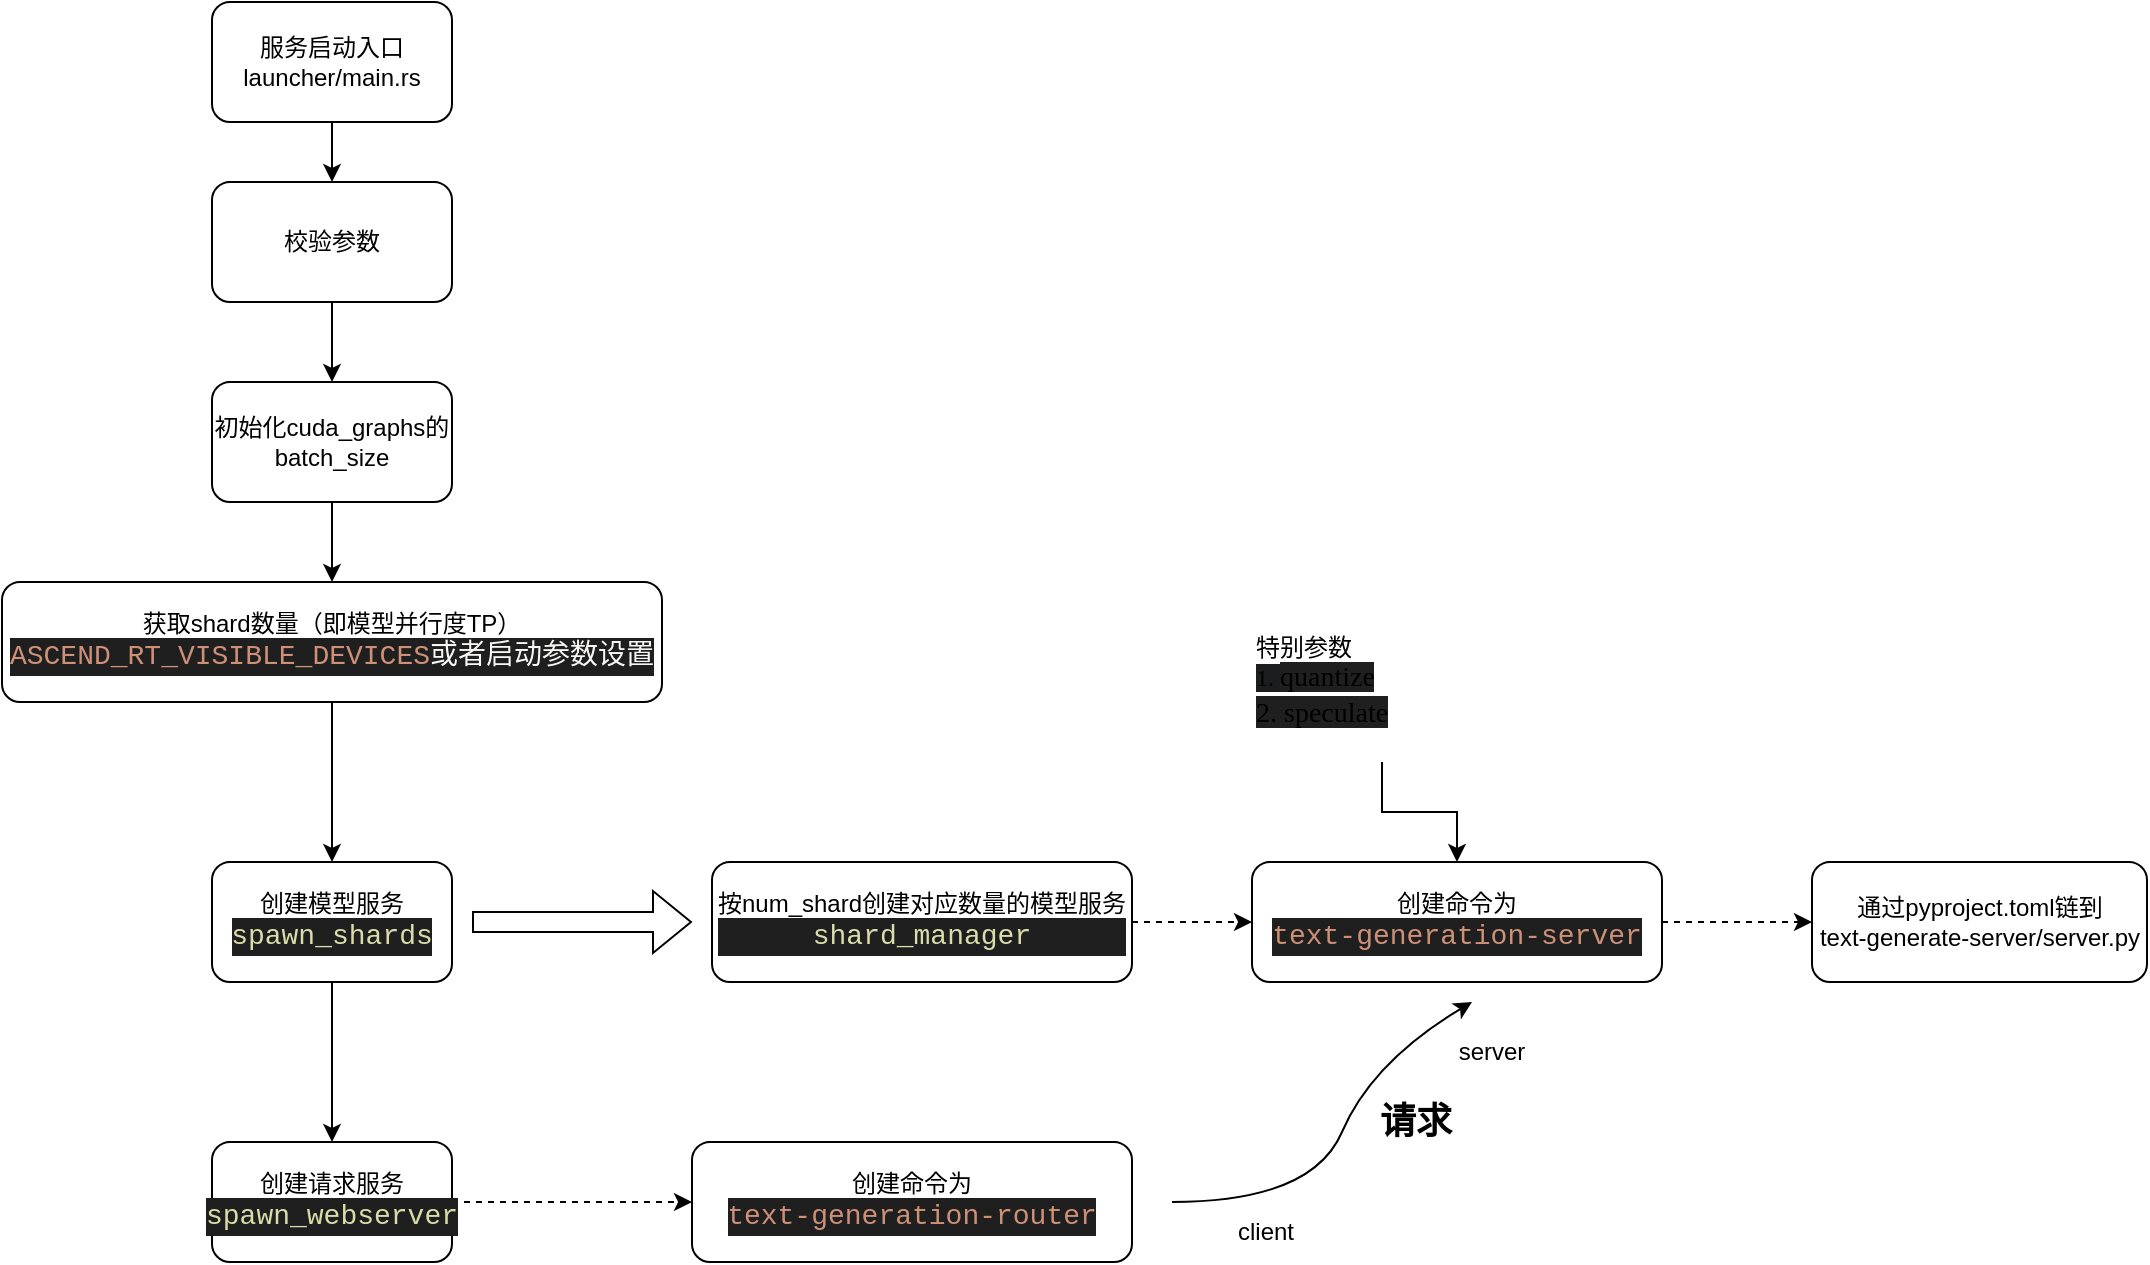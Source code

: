 <mxfile version="24.4.0" type="device" pages="4">
  <diagram id="SqpgA9lJfB61F59VVJIq" name="Launcher">
    <mxGraphModel dx="1440" dy="857" grid="1" gridSize="10" guides="1" tooltips="1" connect="1" arrows="1" fold="1" page="1" pageScale="1" pageWidth="827" pageHeight="1169" math="0" shadow="0">
      <root>
        <mxCell id="0" />
        <mxCell id="1" parent="0" />
        <mxCell id="8fM9SgASZ_8XMaOO6QfT-3" value="" style="edgeStyle=orthogonalEdgeStyle;rounded=0;orthogonalLoop=1;jettySize=auto;html=1;" parent="1" source="8fM9SgASZ_8XMaOO6QfT-1" target="8fM9SgASZ_8XMaOO6QfT-2" edge="1">
          <mxGeometry relative="1" as="geometry" />
        </mxCell>
        <mxCell id="8fM9SgASZ_8XMaOO6QfT-1" value="服务启动入口&lt;div&gt;launcher/main.rs&lt;/div&gt;" style="rounded=1;whiteSpace=wrap;html=1;" parent="1" vertex="1">
          <mxGeometry x="330" y="40" width="120" height="60" as="geometry" />
        </mxCell>
        <mxCell id="6FELQFJ9-lI6YgUekrU7-2" style="edgeStyle=orthogonalEdgeStyle;rounded=0;orthogonalLoop=1;jettySize=auto;html=1;exitX=0.5;exitY=1;exitDx=0;exitDy=0;entryX=0.5;entryY=0;entryDx=0;entryDy=0;" edge="1" parent="1" source="8fM9SgASZ_8XMaOO6QfT-2" target="6FELQFJ9-lI6YgUekrU7-1">
          <mxGeometry relative="1" as="geometry" />
        </mxCell>
        <mxCell id="8fM9SgASZ_8XMaOO6QfT-2" value="校验参数" style="whiteSpace=wrap;html=1;rounded=1;" parent="1" vertex="1">
          <mxGeometry x="330" y="130" width="120" height="60" as="geometry" />
        </mxCell>
        <mxCell id="8fM9SgASZ_8XMaOO6QfT-7" value="" style="edgeStyle=orthogonalEdgeStyle;rounded=0;orthogonalLoop=1;jettySize=auto;html=1;" parent="1" source="8fM9SgASZ_8XMaOO6QfT-4" target="8fM9SgASZ_8XMaOO6QfT-6" edge="1">
          <mxGeometry relative="1" as="geometry" />
        </mxCell>
        <mxCell id="8fM9SgASZ_8XMaOO6QfT-4" value="获取shard数量（即模型并行度TP）&lt;div&gt;&lt;div style=&quot;background-color: rgb(31, 31, 31); font-family: Consolas, &amp;quot;Courier New&amp;quot;, monospace; font-size: 14px; line-height: 19px; white-space: pre;&quot;&gt;&lt;span style=&quot;color: rgb(206, 145, 120);&quot;&gt;ASCEND_RT_VISIBLE_DEVICES&lt;/span&gt;&lt;font color=&quot;#f8f7f6&quot;&gt;或者启动参数设置&lt;/font&gt;&lt;/div&gt;&lt;/div&gt;" style="whiteSpace=wrap;html=1;rounded=1;" parent="1" vertex="1">
          <mxGeometry x="225" y="330" width="330" height="60" as="geometry" />
        </mxCell>
        <mxCell id="8fM9SgASZ_8XMaOO6QfT-9" value="" style="edgeStyle=orthogonalEdgeStyle;rounded=0;orthogonalLoop=1;jettySize=auto;html=1;" parent="1" source="8fM9SgASZ_8XMaOO6QfT-6" target="8fM9SgASZ_8XMaOO6QfT-8" edge="1">
          <mxGeometry relative="1" as="geometry" />
        </mxCell>
        <mxCell id="8fM9SgASZ_8XMaOO6QfT-6" value="创建模型服务&lt;div&gt;&lt;div style=&quot;color: rgb(204, 204, 204); background-color: rgb(31, 31, 31); font-family: Consolas, &amp;quot;Courier New&amp;quot;, monospace; font-size: 14px; line-height: 19px; white-space: pre;&quot;&gt;&lt;span style=&quot;color: #dcdcaa;&quot;&gt;spawn_shards&lt;/span&gt;&lt;/div&gt;&lt;/div&gt;" style="whiteSpace=wrap;html=1;rounded=1;" parent="1" vertex="1">
          <mxGeometry x="330" y="470" width="120" height="60" as="geometry" />
        </mxCell>
        <mxCell id="8fM9SgASZ_8XMaOO6QfT-17" value="" style="edgeStyle=orthogonalEdgeStyle;rounded=0;orthogonalLoop=1;jettySize=auto;html=1;dashed=1;" parent="1" source="8fM9SgASZ_8XMaOO6QfT-8" target="8fM9SgASZ_8XMaOO6QfT-16" edge="1">
          <mxGeometry relative="1" as="geometry" />
        </mxCell>
        <mxCell id="8fM9SgASZ_8XMaOO6QfT-8" value="创建请求服务&lt;div&gt;&lt;div style=&quot;color: rgb(204, 204, 204); background-color: rgb(31, 31, 31); font-family: Consolas, &amp;quot;Courier New&amp;quot;, monospace; font-size: 14px; line-height: 19px; white-space: pre;&quot;&gt;&lt;span style=&quot;color: #dcdcaa;&quot;&gt;spawn_webserver&lt;/span&gt;&lt;/div&gt;&lt;/div&gt;" style="whiteSpace=wrap;html=1;rounded=1;" parent="1" vertex="1">
          <mxGeometry x="330" y="610" width="120" height="60" as="geometry" />
        </mxCell>
        <mxCell id="8fM9SgASZ_8XMaOO6QfT-12" value="" style="shape=flexArrow;endArrow=classic;html=1;rounded=0;" parent="1" edge="1">
          <mxGeometry width="50" height="50" relative="1" as="geometry">
            <mxPoint x="460" y="500" as="sourcePoint" />
            <mxPoint x="570" y="500" as="targetPoint" />
          </mxGeometry>
        </mxCell>
        <mxCell id="8fM9SgASZ_8XMaOO6QfT-15" value="" style="edgeStyle=orthogonalEdgeStyle;rounded=0;orthogonalLoop=1;jettySize=auto;html=1;dashed=1;" parent="1" source="8fM9SgASZ_8XMaOO6QfT-13" target="8fM9SgASZ_8XMaOO6QfT-14" edge="1">
          <mxGeometry relative="1" as="geometry" />
        </mxCell>
        <mxCell id="8fM9SgASZ_8XMaOO6QfT-13" value="按num_shard创建对应数量的模型服务&lt;div&gt;&lt;div style=&quot;color: rgb(204, 204, 204); background-color: rgb(31, 31, 31); font-family: Consolas, &amp;quot;Courier New&amp;quot;, monospace; font-size: 14px; line-height: 19px; white-space: pre;&quot;&gt;&lt;span style=&quot;color: #dcdcaa;&quot;&gt;shard_manager&lt;/span&gt;&lt;/div&gt;&lt;/div&gt;" style="rounded=1;whiteSpace=wrap;html=1;" parent="1" vertex="1">
          <mxGeometry x="580" y="470" width="210" height="60" as="geometry" />
        </mxCell>
        <mxCell id="afpWN4tFc4fNERLYsOLc-2" value="" style="edgeStyle=orthogonalEdgeStyle;rounded=0;orthogonalLoop=1;jettySize=auto;html=1;dashed=1;" parent="1" source="8fM9SgASZ_8XMaOO6QfT-14" target="afpWN4tFc4fNERLYsOLc-1" edge="1">
          <mxGeometry relative="1" as="geometry" />
        </mxCell>
        <mxCell id="8fM9SgASZ_8XMaOO6QfT-14" value="创建命令为&lt;div&gt;&lt;div style=&quot;color: rgb(204, 204, 204); background-color: rgb(31, 31, 31); font-family: Consolas, &amp;quot;Courier New&amp;quot;, monospace; font-size: 14px; line-height: 19px; white-space: pre;&quot;&gt;&lt;span style=&quot;color: #ce9178;&quot;&gt;text-generation-server&lt;/span&gt;&lt;/div&gt;&lt;/div&gt;" style="whiteSpace=wrap;html=1;rounded=1;" parent="1" vertex="1">
          <mxGeometry x="850" y="470" width="205" height="60" as="geometry" />
        </mxCell>
        <mxCell id="8fM9SgASZ_8XMaOO6QfT-16" value="创建命令为&lt;div&gt;&lt;div style=&quot;color: rgb(204, 204, 204); background-color: rgb(31, 31, 31); font-family: Consolas, &amp;quot;Courier New&amp;quot;, monospace; font-size: 14px; line-height: 19px; white-space: pre;&quot;&gt;&lt;span style=&quot;color: #ce9178;&quot;&gt;text-generation-router&lt;/span&gt;&lt;/div&gt;&lt;/div&gt;" style="whiteSpace=wrap;html=1;rounded=1;" parent="1" vertex="1">
          <mxGeometry x="570" y="610" width="220" height="60" as="geometry" />
        </mxCell>
        <mxCell id="afpWN4tFc4fNERLYsOLc-1" value="通过pyproject.toml链到&lt;div&gt;text-generate-server/server.py&lt;/div&gt;" style="whiteSpace=wrap;html=1;rounded=1;" parent="1" vertex="1">
          <mxGeometry x="1130" y="470" width="167.5" height="60" as="geometry" />
        </mxCell>
        <mxCell id="j8MMWJbs8Y2KiwgAFLxC-1" value="" style="curved=1;endArrow=classic;html=1;rounded=0;" parent="1" edge="1">
          <mxGeometry width="50" height="50" relative="1" as="geometry">
            <mxPoint x="810" y="640" as="sourcePoint" />
            <mxPoint x="960" y="540" as="targetPoint" />
            <Array as="points">
              <mxPoint x="880" y="640" />
              <mxPoint x="910" y="570" />
            </Array>
          </mxGeometry>
        </mxCell>
        <mxCell id="j8MMWJbs8Y2KiwgAFLxC-2" value="client" style="text;html=1;align=center;verticalAlign=middle;whiteSpace=wrap;rounded=0;" parent="1" vertex="1">
          <mxGeometry x="827" y="640" width="60" height="30" as="geometry" />
        </mxCell>
        <mxCell id="j8MMWJbs8Y2KiwgAFLxC-3" value="server" style="text;html=1;align=center;verticalAlign=middle;whiteSpace=wrap;rounded=0;" parent="1" vertex="1">
          <mxGeometry x="940" y="550" width="60" height="30" as="geometry" />
        </mxCell>
        <mxCell id="j8MMWJbs8Y2KiwgAFLxC-5" value="请求" style="text;html=1;align=center;verticalAlign=middle;whiteSpace=wrap;rounded=0;fontSize=18;fontStyle=1" parent="1" vertex="1">
          <mxGeometry x="887" y="585" width="90" height="30" as="geometry" />
        </mxCell>
        <mxCell id="6FELQFJ9-lI6YgUekrU7-3" style="edgeStyle=orthogonalEdgeStyle;rounded=0;orthogonalLoop=1;jettySize=auto;html=1;exitX=0.5;exitY=1;exitDx=0;exitDy=0;entryX=0.5;entryY=0;entryDx=0;entryDy=0;" edge="1" parent="1" source="6FELQFJ9-lI6YgUekrU7-1" target="8fM9SgASZ_8XMaOO6QfT-4">
          <mxGeometry relative="1" as="geometry" />
        </mxCell>
        <mxCell id="6FELQFJ9-lI6YgUekrU7-1" value="初始化cuda_graphs的batch_size" style="rounded=1;whiteSpace=wrap;html=1;" vertex="1" parent="1">
          <mxGeometry x="330" y="230" width="120" height="60" as="geometry" />
        </mxCell>
        <mxCell id="6FELQFJ9-lI6YgUekrU7-6" style="edgeStyle=orthogonalEdgeStyle;rounded=0;orthogonalLoop=1;jettySize=auto;html=1;exitX=0.5;exitY=1;exitDx=0;exitDy=0;" edge="1" parent="1" source="6FELQFJ9-lI6YgUekrU7-5" target="8fM9SgASZ_8XMaOO6QfT-14">
          <mxGeometry relative="1" as="geometry" />
        </mxCell>
        <mxCell id="6FELQFJ9-lI6YgUekrU7-5" value="&lt;font face=&quot;Helvetica&quot;&gt;特别参数&lt;/font&gt;&lt;div&gt;&lt;font face=&quot;QhBOSMrrpKx7e7cn8ZRf&quot;&gt;&lt;span style=&quot;background-color: rgb(27, 29, 30);&quot;&gt;1.&amp;nbsp;&lt;/span&gt;&lt;span style=&quot;background-color: rgb(31, 31, 31); font-size: 14px; white-space: pre;&quot;&gt;quantize&lt;/span&gt;&lt;/font&gt;&lt;/div&gt;&lt;div&gt;&lt;span style=&quot;background-color: rgb(31, 31, 31); font-size: 14px; white-space: pre;&quot;&gt;&lt;font face=&quot;QhBOSMrrpKx7e7cn8ZRf&quot;&gt;2. speculate&lt;/font&gt;&lt;/span&gt;&lt;/div&gt;" style="text;html=1;align=left;verticalAlign=middle;whiteSpace=wrap;rounded=0;" vertex="1" parent="1">
          <mxGeometry x="850" y="340" width="130" height="80" as="geometry" />
        </mxCell>
      </root>
    </mxGraphModel>
  </diagram>
  <diagram id="bvo3i7HECF0Yc3GEDmf4" name="text-generation-router">
    <mxGraphModel dx="1440" dy="857" grid="1" gridSize="10" guides="1" tooltips="1" connect="1" arrows="1" fold="1" page="1" pageScale="1" pageWidth="827" pageHeight="1169" math="0" shadow="0">
      <root>
        <mxCell id="0" />
        <mxCell id="1" parent="0" />
        <mxCell id="l9--Gc5wlDO2-LVOBnj8-3" value="" style="edgeStyle=orthogonalEdgeStyle;rounded=0;orthogonalLoop=1;jettySize=auto;html=1;" parent="1" source="l9--Gc5wlDO2-LVOBnj8-1" target="l9--Gc5wlDO2-LVOBnj8-2" edge="1">
          <mxGeometry relative="1" as="geometry" />
        </mxCell>
        <mxCell id="l9--Gc5wlDO2-LVOBnj8-1" value="请求服务入口&lt;div&gt;router/main.rs&lt;/div&gt;" style="rounded=1;whiteSpace=wrap;html=1;" parent="1" vertex="1">
          <mxGeometry x="250" y="230" width="120" height="60" as="geometry" />
        </mxCell>
        <mxCell id="l9--Gc5wlDO2-LVOBnj8-5" value="" style="edgeStyle=orthogonalEdgeStyle;rounded=0;orthogonalLoop=1;jettySize=auto;html=1;" parent="1" source="l9--Gc5wlDO2-LVOBnj8-2" target="l9--Gc5wlDO2-LVOBnj8-4" edge="1">
          <mxGeometry relative="1" as="geometry" />
        </mxCell>
        <mxCell id="l9--Gc5wlDO2-LVOBnj8-2" value="参数校验" style="whiteSpace=wrap;html=1;rounded=1;" parent="1" vertex="1">
          <mxGeometry x="250" y="330" width="120" height="60" as="geometry" />
        </mxCell>
        <mxCell id="XuCRXoDc4IViZIX7bLIx-2" value="" style="edgeStyle=orthogonalEdgeStyle;rounded=0;orthogonalLoop=1;jettySize=auto;html=1;" parent="1" source="l9--Gc5wlDO2-LVOBnj8-4" target="XuCRXoDc4IViZIX7bLIx-1" edge="1">
          <mxGeometry relative="1" as="geometry" />
        </mxCell>
        <mxCell id="l9--Gc5wlDO2-LVOBnj8-4" value="如果有tokenizer.json，则加载（加速tokenize）" style="whiteSpace=wrap;html=1;rounded=1;" parent="1" vertex="1">
          <mxGeometry x="220" y="430" width="180" height="60" as="geometry" />
        </mxCell>
        <mxCell id="XuCRXoDc4IViZIX7bLIx-4" value="" style="edgeStyle=orthogonalEdgeStyle;rounded=0;orthogonalLoop=1;jettySize=auto;html=1;dashed=1;" parent="1" source="XuCRXoDc4IViZIX7bLIx-1" target="XuCRXoDc4IViZIX7bLIx-3" edge="1">
          <mxGeometry relative="1" as="geometry" />
        </mxCell>
        <mxCell id="XuCRXoDc4IViZIX7bLIx-8" value="" style="edgeStyle=orthogonalEdgeStyle;rounded=0;orthogonalLoop=1;jettySize=auto;html=1;" parent="1" source="XuCRXoDc4IViZIX7bLIx-1" target="XuCRXoDc4IViZIX7bLIx-7" edge="1">
          <mxGeometry relative="1" as="geometry" />
        </mxCell>
        <mxCell id="XuCRXoDc4IViZIX7bLIx-1" value="创建shardedClient" style="whiteSpace=wrap;html=1;rounded=1;" parent="1" vertex="1">
          <mxGeometry x="250" y="540" width="120" height="60" as="geometry" />
        </mxCell>
        <mxCell id="XuCRXoDc4IViZIX7bLIx-6" value="" style="edgeStyle=orthogonalEdgeStyle;rounded=0;orthogonalLoop=1;jettySize=auto;html=1;dashed=1;" parent="1" source="XuCRXoDc4IViZIX7bLIx-3" target="XuCRXoDc4IViZIX7bLIx-5" edge="1">
          <mxGeometry relative="1" as="geometry" />
        </mxCell>
        <mxCell id="XuCRXoDc4IViZIX7bLIx-3" value="实际是多个客户端&lt;div&gt;&lt;div style=&quot;color: rgb(204, 204, 204); background-color: rgb(31, 31, 31); font-family: Consolas, &amp;quot;Courier New&amp;quot;, monospace; font-size: 14px; line-height: 19px; white-space: pre;&quot;&gt;&lt;span style=&quot;color: #4ec9b0;&quot;&gt;Vec&lt;/span&gt;&amp;lt;&lt;span style=&quot;color: #4ec9b0;&quot;&gt;Client&lt;/span&gt;&amp;gt;&lt;/div&gt;&lt;/div&gt;" style="whiteSpace=wrap;html=1;rounded=1;" parent="1" vertex="1">
          <mxGeometry x="450" y="540" width="120" height="60" as="geometry" />
        </mxCell>
        <mxCell id="XuCRXoDc4IViZIX7bLIx-5" value="Client实际是&lt;div&gt;&lt;div style=&quot;color: rgb(204, 204, 204); background-color: rgb(31, 31, 31); font-family: Consolas, &amp;quot;Courier New&amp;quot;, monospace; font-size: 14px; line-height: 19px; white-space: pre;&quot;&gt;&lt;span style=&quot;color: #4ec9b0;&quot;&gt;TextGenerationServiceClient&lt;/span&gt;&amp;lt;&lt;span style=&quot;color: #4ec9b0;&quot;&gt;Channel&lt;/span&gt;&amp;gt;&lt;/div&gt;&lt;/div&gt;" style="whiteSpace=wrap;html=1;rounded=1;" parent="1" vertex="1">
          <mxGeometry x="620" y="540" width="310" height="60" as="geometry" />
        </mxCell>
        <mxCell id="XuCRXoDc4IViZIX7bLIx-10" value="" style="edgeStyle=orthogonalEdgeStyle;rounded=0;orthogonalLoop=1;jettySize=auto;html=1;" parent="1" source="XuCRXoDc4IViZIX7bLIx-7" target="XuCRXoDc4IViZIX7bLIx-9" edge="1">
          <mxGeometry relative="1" as="geometry" />
        </mxCell>
        <mxCell id="XuCRXoDc4IViZIX7bLIx-7" value="调用clear_cache()" style="whiteSpace=wrap;html=1;rounded=1;" parent="1" vertex="1">
          <mxGeometry x="250" y="650" width="120" height="60" as="geometry" />
        </mxCell>
        <mxCell id="XuCRXoDc4IViZIX7bLIx-12" value="" style="edgeStyle=orthogonalEdgeStyle;rounded=0;orthogonalLoop=1;jettySize=auto;html=1;" parent="1" source="XuCRXoDc4IViZIX7bLIx-9" target="XuCRXoDc4IViZIX7bLIx-11" edge="1">
          <mxGeometry relative="1" as="geometry" />
        </mxCell>
        <mxCell id="XuCRXoDc4IViZIX7bLIx-9" value="调用warmup" style="whiteSpace=wrap;html=1;rounded=1;" parent="1" vertex="1">
          <mxGeometry x="250" y="770" width="120" height="60" as="geometry" />
        </mxCell>
        <mxCell id="XuCRXoDc4IViZIX7bLIx-15" value="" style="edgeStyle=orthogonalEdgeStyle;rounded=0;orthogonalLoop=1;jettySize=auto;html=1;dashed=1;" parent="1" source="XuCRXoDc4IViZIX7bLIx-11" target="XuCRXoDc4IViZIX7bLIx-14" edge="1">
          <mxGeometry relative="1" as="geometry" />
        </mxCell>
        <mxCell id="XuCRXoDc4IViZIX7bLIx-11" value="启动服务&lt;div&gt;&lt;div style=&quot;color: rgb(204, 204, 204); background-color: rgb(31, 31, 31); font-family: Consolas, &amp;quot;Courier New&amp;quot;, monospace; font-size: 14px; line-height: 19px; white-space: pre;&quot;&gt;&lt;span style=&quot;color: #4ec9b0;&quot;&gt;server&lt;/span&gt;&lt;span style=&quot;color: #d4d4d4;&quot;&gt;::&lt;/span&gt;&lt;span style=&quot;color: #dcdcaa;&quot;&gt;run&lt;/span&gt;()&lt;/div&gt;&lt;/div&gt;" style="whiteSpace=wrap;html=1;rounded=1;" parent="1" vertex="1">
          <mxGeometry x="250" y="880" width="120" height="60" as="geometry" />
        </mxCell>
        <mxCell id="XuCRXoDc4IViZIX7bLIx-14" value="调用server.rs的run()" style="whiteSpace=wrap;html=1;rounded=1;" parent="1" vertex="1">
          <mxGeometry x="450" y="880" width="120" height="60" as="geometry" />
        </mxCell>
        <mxCell id="uufldpvzKON03YWBHDo--1" value="" style="shape=curlyBracket;whiteSpace=wrap;html=1;rounded=1;labelPosition=left;verticalLabelPosition=middle;align=right;verticalAlign=middle;" parent="1" vertex="1">
          <mxGeometry x="590" y="800" width="20" height="170" as="geometry" />
        </mxCell>
        <mxCell id="uufldpvzKON03YWBHDo--2" value="创建validation对象&lt;div&gt;对输入进行处理&lt;/div&gt;" style="rounded=1;whiteSpace=wrap;html=1;" parent="1" vertex="1">
          <mxGeometry x="620" y="780" width="170" height="40" as="geometry" />
        </mxCell>
        <mxCell id="uufldpvzKON03YWBHDo--3" value="创建infer对象&lt;div&gt;做推理&lt;/div&gt;" style="rounded=1;whiteSpace=wrap;html=1;" parent="1" vertex="1">
          <mxGeometry x="620" y="890" width="170" height="40" as="geometry" />
        </mxCell>
        <mxCell id="uufldpvzKON03YWBHDo--4" value="启动服务，并提供请求url&lt;div&gt;&lt;div style=&quot;color: rgb(204, 204, 204); background-color: rgb(31, 31, 31); font-family: Consolas, &amp;quot;Courier New&amp;quot;, monospace; font-size: 14px; line-height: 19px; white-space: pre;&quot;&gt;&lt;span style=&quot;color: #4ec9b0;&quot;&gt;Router&lt;/span&gt;&lt;span style=&quot;color: #d4d4d4;&quot;&gt;::&lt;/span&gt;&lt;span style=&quot;color: #dcdcaa;&quot;&gt;new&lt;/span&gt;()&lt;/div&gt;&lt;/div&gt;" style="rounded=1;whiteSpace=wrap;html=1;" parent="1" vertex="1">
          <mxGeometry x="620" y="950" width="185" height="40" as="geometry" />
        </mxCell>
        <mxCell id="uufldpvzKON03YWBHDo--5" value="" style="shape=curlyBracket;whiteSpace=wrap;html=1;rounded=1;labelPosition=left;verticalLabelPosition=middle;align=right;verticalAlign=middle;" parent="1" vertex="1">
          <mxGeometry x="820" y="980" width="20" height="120" as="geometry" />
        </mxCell>
        <mxCell id="uufldpvzKON03YWBHDo--6" value="&lt;div style=&quot;color: #cccccc;background-color: #1f1f1f;font-family: Consolas, &#39;Courier New&#39;, monospace;font-weight: normal;font-size: 14px;line-height: 19px;white-space: pre;&quot;&gt;&lt;div&gt;&lt;span style=&quot;color: #ce9178;&quot;&gt;/generate&lt;/span&gt;&lt;/div&gt;&lt;/div&gt;" style="text;whiteSpace=wrap;html=1;" parent="1" vertex="1">
          <mxGeometry x="850" y="970" width="100" height="40" as="geometry" />
        </mxCell>
        <mxCell id="ze5if9yyfh-reYnUlasF-14" style="edgeStyle=orthogonalEdgeStyle;rounded=0;orthogonalLoop=1;jettySize=auto;html=1;exitX=1;exitY=0.5;exitDx=0;exitDy=0;" edge="1" parent="1" source="uufldpvzKON03YWBHDo--7" target="ze5if9yyfh-reYnUlasF-11">
          <mxGeometry relative="1" as="geometry" />
        </mxCell>
        <mxCell id="uufldpvzKON03YWBHDo--7" value="&lt;div style=&quot;color: #cccccc;background-color: #1f1f1f;font-family: Consolas, &#39;Courier New&#39;, monospace;font-weight: normal;font-size: 14px;line-height: 19px;white-space: pre;&quot;&gt;&lt;div&gt;&lt;span style=&quot;color: #ce9178;&quot;&gt;/generate_stream&lt;/span&gt;&lt;/div&gt;&lt;/div&gt;" style="text;whiteSpace=wrap;html=1;" parent="1" vertex="1">
          <mxGeometry x="850" y="1010" width="160" height="40" as="geometry" />
        </mxCell>
        <mxCell id="uufldpvzKON03YWBHDo--8" value="" style="ellipse;whiteSpace=wrap;html=1;aspect=fixed;fillColor=#edeaf1;" parent="1" vertex="1">
          <mxGeometry x="860" y="1050" width="10" height="10" as="geometry" />
        </mxCell>
        <mxCell id="uufldpvzKON03YWBHDo--9" value="" style="ellipse;whiteSpace=wrap;html=1;aspect=fixed;fillColor=#FFFFFF;" parent="1" vertex="1">
          <mxGeometry x="860" y="1070" width="10" height="10" as="geometry" />
        </mxCell>
        <mxCell id="uufldpvzKON03YWBHDo--10" value="" style="ellipse;whiteSpace=wrap;html=1;aspect=fixed;fillColor=#f7f5fa;" parent="1" vertex="1">
          <mxGeometry x="860" y="1090" width="10" height="10" as="geometry" />
        </mxCell>
        <mxCell id="uufldpvzKON03YWBHDo--11" value="" style="curved=1;endArrow=classic;html=1;rounded=0;exitX=0.5;exitY=1;exitDx=0;exitDy=0;entryX=1;entryY=0;entryDx=0;entryDy=0;" parent="1" source="XuCRXoDc4IViZIX7bLIx-3" target="uufldpvzKON03YWBHDo--3" edge="1">
          <mxGeometry width="50" height="50" relative="1" as="geometry">
            <mxPoint x="640" y="860" as="sourcePoint" />
            <mxPoint x="690" y="810" as="targetPoint" />
            <Array as="points">
              <mxPoint x="720" y="650" />
              <mxPoint x="950" y="760" />
            </Array>
          </mxGeometry>
        </mxCell>
        <mxCell id="uufldpvzKON03YWBHDo--12" value="其中的成员" style="text;html=1;align=center;verticalAlign=middle;whiteSpace=wrap;rounded=0;fontStyle=1;fontSize=16;" parent="1" vertex="1">
          <mxGeometry x="720" y="640" width="110" height="30" as="geometry" />
        </mxCell>
        <mxCell id="uufldpvzKON03YWBHDo--14" style="edgeStyle=orthogonalEdgeStyle;rounded=0;orthogonalLoop=1;jettySize=auto;html=1;exitX=0.5;exitY=1;exitDx=0;exitDy=0;entryX=0.1;entryY=0.5;entryDx=0;entryDy=0;entryPerimeter=0;" parent="1" source="uufldpvzKON03YWBHDo--4" target="uufldpvzKON03YWBHDo--5" edge="1">
          <mxGeometry relative="1" as="geometry" />
        </mxCell>
        <mxCell id="ze5if9yyfh-reYnUlasF-16" style="edgeStyle=orthogonalEdgeStyle;rounded=0;orthogonalLoop=1;jettySize=auto;html=1;exitX=1;exitY=0.5;exitDx=0;exitDy=0;entryX=0;entryY=0.5;entryDx=0;entryDy=0;" edge="1" parent="1" source="g-QWhA116RUE6NQJ05dA-3" target="g-QWhA116RUE6NQJ05dA-10">
          <mxGeometry relative="1" as="geometry" />
        </mxCell>
        <mxCell id="g-QWhA116RUE6NQJ05dA-3" value="实际调用infer.generate_stream" style="rounded=1;whiteSpace=wrap;html=1;" parent="1" vertex="1">
          <mxGeometry x="1280" y="1000" width="150" height="60" as="geometry" />
        </mxCell>
        <mxCell id="g-QWhA116RUE6NQJ05dA-6" value="" style="shape=curlyBracket;whiteSpace=wrap;html=1;rounded=1;labelPosition=left;verticalLabelPosition=middle;align=right;verticalAlign=middle;" parent="1" vertex="1">
          <mxGeometry x="980" y="780" width="20" height="120" as="geometry" />
        </mxCell>
        <mxCell id="g-QWhA116RUE6NQJ05dA-7" value="创建queue，存放请求" style="rounded=1;whiteSpace=wrap;html=1;" parent="1" vertex="1">
          <mxGeometry x="1011" y="780" width="139" height="40" as="geometry" />
        </mxCell>
        <mxCell id="g-QWhA116RUE6NQJ05dA-9" value="创建batching_task&lt;div&gt;实际的任务处理&lt;/div&gt;" style="rounded=1;whiteSpace=wrap;html=1;" parent="1" vertex="1">
          <mxGeometry x="1011" y="860" width="139" height="40" as="geometry" />
        </mxCell>
        <mxCell id="g-QWhA116RUE6NQJ05dA-10" value="将请求存放进queue，&lt;div&gt;随后激活batching_task&lt;/div&gt;" style="whiteSpace=wrap;html=1;rounded=1;" parent="1" vertex="1">
          <mxGeometry x="1480" y="1000" width="130" height="60" as="geometry" />
        </mxCell>
        <mxCell id="g-QWhA116RUE6NQJ05dA-12" value="" style="curved=1;endArrow=classic;html=1;rounded=0;entryX=1;entryY=0.5;entryDx=0;entryDy=0;exitX=0.5;exitY=0;exitDx=0;exitDy=0;" parent="1" source="g-QWhA116RUE6NQJ05dA-10" target="g-QWhA116RUE6NQJ05dA-9" edge="1">
          <mxGeometry width="50" height="50" relative="1" as="geometry">
            <mxPoint x="1070" y="870" as="sourcePoint" />
            <mxPoint x="1120" y="820" as="targetPoint" />
            <Array as="points">
              <mxPoint x="1470" y="910" />
              <mxPoint x="1250" y="880" />
            </Array>
          </mxGeometry>
        </mxCell>
        <mxCell id="H_vMvMSTDIy7fdAYlQ_e-1" value="" style="shape=curlyBracket;whiteSpace=wrap;html=1;rounded=1;labelPosition=left;verticalLabelPosition=middle;align=right;verticalAlign=middle;" parent="1" vertex="1">
          <mxGeometry x="1220" y="700" width="20" height="120" as="geometry" />
        </mxCell>
        <mxCell id="H_vMvMSTDIy7fdAYlQ_e-2" style="edgeStyle=orthogonalEdgeStyle;rounded=0;orthogonalLoop=1;jettySize=auto;html=1;exitX=1;exitY=0.25;exitDx=0;exitDy=0;entryX=0.1;entryY=0.5;entryDx=0;entryDy=0;entryPerimeter=0;" parent="1" source="g-QWhA116RUE6NQJ05dA-9" target="H_vMvMSTDIy7fdAYlQ_e-1" edge="1">
          <mxGeometry relative="1" as="geometry">
            <Array as="points">
              <mxPoint x="1190" y="870" />
              <mxPoint x="1190" y="760" />
            </Array>
          </mxGeometry>
        </mxCell>
        <mxCell id="H_vMvMSTDIy7fdAYlQ_e-3" value="prefill" style="rounded=1;whiteSpace=wrap;html=1;" parent="1" vertex="1">
          <mxGeometry x="1251" y="680" width="99" height="30" as="geometry" />
        </mxCell>
        <mxCell id="H_vMvMSTDIy7fdAYlQ_e-4" value="decode" style="rounded=1;whiteSpace=wrap;html=1;" parent="1" vertex="1">
          <mxGeometry x="1251" y="721" width="99" height="30" as="geometry" />
        </mxCell>
        <mxCell id="H_vMvMSTDIy7fdAYlQ_e-5" value="filter_batch" style="rounded=1;whiteSpace=wrap;html=1;" parent="1" vertex="1">
          <mxGeometry x="1251" y="765" width="99" height="30" as="geometry" />
        </mxCell>
        <mxCell id="H_vMvMSTDIy7fdAYlQ_e-7" value="clear_cache" style="rounded=1;whiteSpace=wrap;html=1;" parent="1" vertex="1">
          <mxGeometry x="1251" y="810" width="99" height="30" as="geometry" />
        </mxCell>
        <mxCell id="PLalCdW3tqJCb5XtEiZM-1" value="" style="curved=1;endArrow=classic;html=1;rounded=0;entryX=1;entryY=0.5;entryDx=0;entryDy=0;" parent="1" target="XuCRXoDc4IViZIX7bLIx-5" edge="1">
          <mxGeometry width="50" height="50" relative="1" as="geometry">
            <mxPoint x="1360" y="770" as="sourcePoint" />
            <mxPoint x="960" y="790" as="targetPoint" />
            <Array as="points">
              <mxPoint x="1420" y="650" />
              <mxPoint x="1180" y="580" />
            </Array>
          </mxGeometry>
        </mxCell>
        <mxCell id="PLalCdW3tqJCb5XtEiZM-2" value="调用client的方法" style="text;html=1;align=center;verticalAlign=middle;whiteSpace=wrap;rounded=0;fontSize=16;fontStyle=1" parent="1" vertex="1">
          <mxGeometry x="1210" y="570" width="160" height="30" as="geometry" />
        </mxCell>
        <mxCell id="ze5if9yyfh-reYnUlasF-1" value="" style="curved=1;endArrow=classic;html=1;rounded=0;exitX=1;exitY=0.5;exitDx=0;exitDy=0;entryX=0.25;entryY=1;entryDx=0;entryDy=0;" edge="1" parent="1" source="XuCRXoDc4IViZIX7bLIx-7" target="XuCRXoDc4IViZIX7bLIx-5">
          <mxGeometry width="50" height="50" relative="1" as="geometry">
            <mxPoint x="710" y="760" as="sourcePoint" />
            <mxPoint x="760" y="710" as="targetPoint" />
            <Array as="points">
              <mxPoint x="510" y="690" />
              <mxPoint x="640" y="650" />
            </Array>
          </mxGeometry>
        </mxCell>
        <mxCell id="ze5if9yyfh-reYnUlasF-2" value="" style="curved=1;endArrow=classic;html=1;rounded=0;exitX=1;exitY=0.5;exitDx=0;exitDy=0;entryX=0.5;entryY=1;entryDx=0;entryDy=0;" edge="1" parent="1" source="XuCRXoDc4IViZIX7bLIx-9" target="XuCRXoDc4IViZIX7bLIx-5">
          <mxGeometry width="50" height="50" relative="1" as="geometry">
            <mxPoint x="710" y="760" as="sourcePoint" />
            <mxPoint x="760" y="710" as="targetPoint" />
            <Array as="points">
              <mxPoint x="570" y="780" />
            </Array>
          </mxGeometry>
        </mxCell>
        <mxCell id="ze5if9yyfh-reYnUlasF-3" value="调用client的方法" style="text;html=1;align=center;verticalAlign=middle;whiteSpace=wrap;rounded=0;fontSize=16;fontStyle=1" vertex="1" parent="1">
          <mxGeometry x="460" y="690" width="160" height="30" as="geometry" />
        </mxCell>
        <mxCell id="ze5if9yyfh-reYnUlasF-4" value="创建scheduler&lt;div&gt;里面有请求处理逻辑&lt;/div&gt;" style="rounded=1;whiteSpace=wrap;html=1;" vertex="1" parent="1">
          <mxGeometry x="620" y="835" width="170" height="40" as="geometry" />
        </mxCell>
        <mxCell id="ze5if9yyfh-reYnUlasF-5" value="" style="curved=1;endArrow=classic;html=1;rounded=0;exitX=1;exitY=0.5;exitDx=0;exitDy=0;entryX=1;entryY=0.25;entryDx=0;entryDy=0;" edge="1" parent="1" source="ze5if9yyfh-reYnUlasF-4" target="uufldpvzKON03YWBHDo--3">
          <mxGeometry width="50" height="50" relative="1" as="geometry">
            <mxPoint x="710" y="760" as="sourcePoint" />
            <mxPoint x="760" y="710" as="targetPoint" />
            <Array as="points">
              <mxPoint x="830" y="850" />
              <mxPoint x="850" y="900" />
            </Array>
          </mxGeometry>
        </mxCell>
        <mxCell id="ze5if9yyfh-reYnUlasF-6" value="&lt;font style=&quot;font-size: 11px;&quot;&gt;其中的成员&lt;/font&gt;" style="text;html=1;align=center;verticalAlign=middle;whiteSpace=wrap;rounded=0;fontStyle=1;fontSize=16;" vertex="1" parent="1">
          <mxGeometry x="820" y="860" width="110" height="30" as="geometry" />
        </mxCell>
        <mxCell id="ze5if9yyfh-reYnUlasF-9" style="edgeStyle=orthogonalEdgeStyle;rounded=0;orthogonalLoop=1;jettySize=auto;html=1;exitX=1;exitY=0.25;exitDx=0;exitDy=0;entryX=0.1;entryY=0.5;entryDx=0;entryDy=0;entryPerimeter=0;" edge="1" parent="1" source="ze5if9yyfh-reYnUlasF-4" target="g-QWhA116RUE6NQJ05dA-6">
          <mxGeometry relative="1" as="geometry">
            <Array as="points">
              <mxPoint x="790" y="840" />
            </Array>
          </mxGeometry>
        </mxCell>
        <mxCell id="ze5if9yyfh-reYnUlasF-15" style="edgeStyle=orthogonalEdgeStyle;rounded=0;orthogonalLoop=1;jettySize=auto;html=1;exitX=1;exitY=0.5;exitDx=0;exitDy=0;entryX=0;entryY=0.5;entryDx=0;entryDy=0;" edge="1" parent="1" source="ze5if9yyfh-reYnUlasF-11" target="g-QWhA116RUE6NQJ05dA-3">
          <mxGeometry relative="1" as="geometry" />
        </mxCell>
        <mxCell id="ze5if9yyfh-reYnUlasF-11" value="&lt;span style=&quot;font-size: 13px;&quot;&gt;调用generate_stream_internal&lt;/span&gt;" style="whiteSpace=wrap;html=1;rounded=1;" vertex="1" parent="1">
          <mxGeometry x="1060" y="1000" width="160" height="60" as="geometry" />
        </mxCell>
      </root>
    </mxGraphModel>
  </diagram>
  <diagram name="text-generation-server-ascend" id="ZYx98nKoxlcXv5ATYFLJ">
    <mxGraphModel dx="1230" dy="1224" grid="1" gridSize="10" guides="1" tooltips="1" connect="1" arrows="1" fold="1" page="1" pageScale="1" pageWidth="827" pageHeight="1169" math="0" shadow="0">
      <root>
        <mxCell id="0" />
        <mxCell id="1" parent="0" />
        <mxCell id="LAHEby5p-OLS9iusfp1y-2" value="" style="edgeStyle=orthogonalEdgeStyle;rounded=0;orthogonalLoop=1;jettySize=auto;html=1;" parent="1" source="v7SOr5Rd_UC0ck7hViW0-2" target="LAHEby5p-OLS9iusfp1y-1" edge="1">
          <mxGeometry relative="1" as="geometry" />
        </mxCell>
        <mxCell id="v7SOr5Rd_UC0ck7hViW0-2" value="&lt;font style=&quot;font-size: 20px;&quot;&gt;server.py&lt;/font&gt;" style="rounded=1;whiteSpace=wrap;html=1;" parent="1" vertex="1">
          <mxGeometry x="1660" y="530" width="210" height="70" as="geometry" />
        </mxCell>
        <mxCell id="v7SOr5Rd_UC0ck7hViW0-3" style="edgeStyle=orthogonalEdgeStyle;rounded=0;orthogonalLoop=1;jettySize=auto;html=1;exitX=1;exitY=0.5;exitDx=0;exitDy=0;" parent="1" source="v7SOr5Rd_UC0ck7hViW0-6" target="v7SOr5Rd_UC0ck7hViW0-8" edge="1">
          <mxGeometry relative="1" as="geometry">
            <mxPoint x="2210" y="730" as="targetPoint" />
            <Array as="points">
              <mxPoint x="2130" y="845" />
              <mxPoint x="2130" y="730" />
            </Array>
          </mxGeometry>
        </mxCell>
        <mxCell id="v7SOr5Rd_UC0ck7hViW0-5" value="" style="edgeStyle=orthogonalEdgeStyle;rounded=0;orthogonalLoop=1;jettySize=auto;html=1;" parent="1" source="v7SOr5Rd_UC0ck7hViW0-6" target="v7SOr5Rd_UC0ck7hViW0-34" edge="1">
          <mxGeometry relative="1" as="geometry" />
        </mxCell>
        <mxCell id="v7SOr5Rd_UC0ck7hViW0-6" value="&lt;div style=&quot;color: rgb(204, 204, 204); background-color: rgb(31, 31, 31); font-family: Consolas, &amp;quot;Courier New&amp;quot;, monospace; font-size: 14px; line-height: 19px; white-space: pre;&quot;&gt;&lt;div&gt;&lt;span style=&quot;color: #9cdcfe;&quot;&gt;model&lt;/span&gt; &lt;span style=&quot;color: #d4d4d4;&quot;&gt;=&lt;/span&gt; &lt;span style=&quot;color: #dcdcaa;&quot;&gt;get_model&lt;/span&gt;(&lt;span style=&quot;color: rgb(156, 220, 254);&quot;&gt;model_id&lt;/span&gt;, &lt;span style=&quot;color: rgb(156, 220, 254);&quot;&gt;revision&lt;/span&gt;, &lt;span style=&quot;color: rgb(156, 220, 254);&quot;&gt;sharded&lt;/span&gt;, &lt;span style=&quot;color: rgb(156, 220, 254);&quot;&gt;quantize&lt;/span&gt;, &lt;span style=&quot;color: rgb(156, 220, 254);&quot;&gt;dtype&lt;/span&gt;, &lt;span style=&quot;color: rgb(156, 220, 254);&quot;&gt;trust_remote_code&lt;/span&gt;)&lt;/div&gt;&lt;/div&gt;" style="whiteSpace=wrap;html=1;rounded=1;" parent="1" vertex="1">
          <mxGeometry x="1419.38" y="815" width="691.25" height="60" as="geometry" />
        </mxCell>
        <mxCell id="v7SOr5Rd_UC0ck7hViW0-7" value="&lt;font style=&quot;font-size: 20px;&quot;&gt;获取模型&lt;/font&gt;" style="text;html=1;align=center;verticalAlign=middle;whiteSpace=wrap;rounded=0;" parent="1" vertex="1">
          <mxGeometry x="1760" y="735" width="150" height="80" as="geometry" />
        </mxCell>
        <mxCell id="v7SOr5Rd_UC0ck7hViW0-8" value="&lt;div style=&quot;color: rgb(204, 204, 204); background-color: rgb(31, 31, 31); font-family: Consolas, &amp;quot;Courier New&amp;quot;, monospace; font-size: 14px; line-height: 19px; white-space: pre;&quot;&gt;&lt;span style=&quot;color: #4ec9b0;&quot;&gt;ATBModel&lt;/span&gt;&lt;/div&gt;" style="rounded=1;whiteSpace=wrap;html=1;" parent="1" vertex="1">
          <mxGeometry x="2150" y="700" width="120" height="60" as="geometry" />
        </mxCell>
        <mxCell id="v7SOr5Rd_UC0ck7hViW0-18" style="edgeStyle=orthogonalEdgeStyle;rounded=0;orthogonalLoop=1;jettySize=auto;html=1;exitX=1;exitY=0.5;exitDx=0;exitDy=0;entryX=0;entryY=0.5;entryDx=0;entryDy=0;dashed=1;" parent="1" source="v7SOr5Rd_UC0ck7hViW0-20" target="v7SOr5Rd_UC0ck7hViW0-22" edge="1">
          <mxGeometry relative="1" as="geometry" />
        </mxCell>
        <mxCell id="v7SOr5Rd_UC0ck7hViW0-19" value="" style="edgeStyle=orthogonalEdgeStyle;rounded=0;orthogonalLoop=1;jettySize=auto;html=1;" parent="1" source="v7SOr5Rd_UC0ck7hViW0-20" target="v7SOr5Rd_UC0ck7hViW0-24" edge="1">
          <mxGeometry relative="1" as="geometry" />
        </mxCell>
        <mxCell id="v7SOr5Rd_UC0ck7hViW0-20" value="加载权重&lt;div&gt;&lt;span style=&quot;color: rgb(78, 201, 176); font-family: Consolas, &amp;quot;Courier New&amp;quot;, monospace; font-size: 14px; white-space: pre; background-color: rgb(31, 31, 31);&quot;&gt;Weights 类别&lt;/span&gt;&lt;br&gt;&lt;/div&gt;" style="whiteSpace=wrap;html=1;rounded=1;" parent="1" vertex="1">
          <mxGeometry x="2842" y="745" width="288" height="60" as="geometry" />
        </mxCell>
        <mxCell id="v7SOr5Rd_UC0ck7hViW0-22" value="记录tensor_name对应的file_name" style="rounded=1;whiteSpace=wrap;html=1;" parent="1" vertex="1">
          <mxGeometry x="3283" y="745" width="120" height="60" as="geometry" />
        </mxCell>
        <mxCell id="v7SOr5Rd_UC0ck7hViW0-23" value="" style="edgeStyle=orthogonalEdgeStyle;rounded=0;orthogonalLoop=1;jettySize=auto;html=1;" parent="1" source="v7SOr5Rd_UC0ck7hViW0-24" target="v7SOr5Rd_UC0ck7hViW0-33" edge="1">
          <mxGeometry relative="1" as="geometry" />
        </mxCell>
        <mxCell id="v7SOr5Rd_UC0ck7hViW0-24" value="生成模型对象&lt;div&gt;&lt;div style=&quot;color: rgb(204, 204, 204); background-color: rgb(31, 31, 31); font-family: Consolas, &amp;quot;Courier New&amp;quot;, monospace; font-size: 14px; line-height: 19px; white-space: pre;&quot;&gt;&lt;span style=&quot;color: #9cdcfe;&quot;&gt;model_cls&lt;/span&gt;(&lt;span style=&quot;color: #9cdcfe;&quot;&gt;config&lt;/span&gt;, &lt;span style=&quot;color: #9cdcfe;&quot;&gt;weights&lt;/span&gt;)&lt;/div&gt;&lt;/div&gt;&lt;div style=&quot;color: rgb(204, 204, 204); background-color: rgb(31, 31, 31); font-family: Consolas, &amp;quot;Courier New&amp;quot;, monospace; font-size: 14px; line-height: 19px; white-space: pre;&quot;&gt;例子：FlashLlamaForCausalLM&lt;/div&gt;" style="whiteSpace=wrap;html=1;rounded=1;" parent="1" vertex="1">
          <mxGeometry x="2846" y="875" width="280" height="60" as="geometry" />
        </mxCell>
        <mxCell id="v7SOr5Rd_UC0ck7hViW0-26" value="" style="shape=curlyBracket;whiteSpace=wrap;html=1;rounded=1;labelPosition=left;verticalLabelPosition=middle;align=right;verticalAlign=middle;" parent="1" vertex="1">
          <mxGeometry x="3220" y="873.25" width="20" height="185.5" as="geometry" />
        </mxCell>
        <mxCell id="v7SOr5Rd_UC0ck7hViW0-27" value="主模型&lt;div&gt;&lt;div style=&quot;color: rgb(204, 204, 204); background-color: rgb(31, 31, 31); font-family: Consolas, &amp;quot;Courier New&amp;quot;, monospace; font-size: 14px; line-height: 19px; white-space: pre;&quot;&gt;&lt;span style=&quot;color: #4ec9b0;&quot;&gt;FlashLlamaModel&lt;/span&gt;(&lt;span style=&quot;color: #9cdcfe;&quot;&gt;config&lt;/span&gt;, &lt;span style=&quot;color: #9cdcfe;&quot;&gt;weights&lt;/span&gt;)&lt;/div&gt;&lt;/div&gt;" style="rounded=1;whiteSpace=wrap;html=1;" parent="1" vertex="1">
          <mxGeometry x="3250" y="859" width="280" height="60" as="geometry" />
        </mxCell>
        <mxCell id="v7SOr5Rd_UC0ck7hViW0-28" value="" style="shape=curlyBracket;whiteSpace=wrap;html=1;rounded=1;labelPosition=left;verticalLabelPosition=middle;align=right;verticalAlign=middle;size=0.5;" parent="1" vertex="1">
          <mxGeometry x="3540" y="829" width="20" height="150" as="geometry" />
        </mxCell>
        <mxCell id="v7SOr5Rd_UC0ck7hViW0-29" value="&lt;div style=&quot;color: rgb(204, 204, 204); background-color: rgb(31, 31, 31); font-family: Consolas, &amp;quot;Courier New&amp;quot;, monospace; font-size: 14px; line-height: 19px; white-space: pre;&quot;&gt;&lt;span style=&quot;color: #4ec9b0;&quot;&gt;TensorEmbedding&lt;/span&gt;&lt;/div&gt;" style="rounded=1;whiteSpace=wrap;html=1;" parent="1" vertex="1">
          <mxGeometry x="3590" y="789" width="140" height="60" as="geometry" />
        </mxCell>
        <mxCell id="v7SOr5Rd_UC0ck7hViW0-30" value="&lt;div style=&quot;color: rgb(204, 204, 204); background-color: rgb(31, 31, 31); font-family: Consolas, &amp;quot;Courier New&amp;quot;, monospace; font-size: 14px; line-height: 19px; white-space: pre;&quot;&gt;&lt;div style=&quot;line-height: 19px;&quot;&gt;&lt;span style=&quot;color: #4ec9b0;&quot;&gt;FlashLlamaLayer&lt;/span&gt;&lt;/div&gt;&lt;/div&gt;" style="rounded=1;whiteSpace=wrap;html=1;" parent="1" vertex="1">
          <mxGeometry x="3590" y="869" width="140" height="60" as="geometry" />
        </mxCell>
        <mxCell id="v7SOr5Rd_UC0ck7hViW0-31" value="&lt;div style=&quot;color: rgb(204, 204, 204); background-color: rgb(31, 31, 31); font-family: Consolas, &amp;quot;Courier New&amp;quot;, monospace; font-size: 14px; line-height: 19px; white-space: pre;&quot;&gt;&lt;div style=&quot;line-height: 19px;&quot;&gt;&lt;div style=&quot;line-height: 19px;&quot;&gt;&lt;span style=&quot;color: #4ec9b0;&quot;&gt;LlamaRMSNorm&lt;/span&gt;&lt;/div&gt;&lt;/div&gt;&lt;/div&gt;" style="rounded=1;whiteSpace=wrap;html=1;" parent="1" vertex="1">
          <mxGeometry x="3590" y="949" width="140" height="60" as="geometry" />
        </mxCell>
        <mxCell id="v7SOr5Rd_UC0ck7hViW0-32" value="&lt;div style=&quot;color: rgb(204, 204, 204); background-color: rgb(31, 31, 31); font-family: Consolas, &amp;quot;Courier New&amp;quot;, monospace; font-size: 14px; line-height: 19px; white-space: pre;&quot;&gt;&lt;span style=&quot;color: #9cdcfe;&quot;&gt;lm_head&lt;/span&gt;&lt;/div&gt;" style="rounded=1;whiteSpace=wrap;html=1;" parent="1" vertex="1">
          <mxGeometry x="3251" y="1009" width="280" height="60" as="geometry" />
        </mxCell>
        <mxCell id="v7SOr5Rd_UC0ck7hViW0-33" value="模型to_device&lt;div&gt;&lt;div style=&quot;color: rgb(204, 204, 204); background-color: rgb(31, 31, 31); font-family: Consolas, &amp;quot;Courier New&amp;quot;, monospace; font-size: 14px; line-height: 19px; white-space: pre;&quot;&gt;&lt;span style=&quot;color: #9cdcfe;&quot;&gt;model&lt;/span&gt; &lt;span style=&quot;color: #d4d4d4;&quot;&gt;=&lt;/span&gt; &lt;span style=&quot;color: #9cdcfe;&quot;&gt;model&lt;/span&gt;.&lt;span style=&quot;color: #dcdcaa;&quot;&gt;to&lt;/span&gt;(&lt;span style=&quot;color: #9cdcfe;&quot;&gt;weights&lt;/span&gt;.&lt;span style=&quot;color: #9cdcfe;&quot;&gt;device&lt;/span&gt;)&lt;/div&gt;&lt;/div&gt;" style="whiteSpace=wrap;html=1;rounded=1;" parent="1" vertex="1">
          <mxGeometry x="2839" y="1009" width="294" height="60" as="geometry" />
        </mxCell>
        <mxCell id="v7SOr5Rd_UC0ck7hViW0-34" value="&lt;div style=&quot;color: rgb(204, 204, 204); background-color: rgb(31, 31, 31); font-family: Consolas, &amp;quot;Courier New&amp;quot;, monospace; font-size: 14px; line-height: 19px; white-space: pre;&quot;&gt;&lt;div&gt;&lt;span style=&quot;color: #4ec9b0;&quot;&gt;generate_pb2_grpc&lt;/span&gt;.&lt;span style=&quot;color: #dcdcaa;&quot;&gt;add_TextGenerationServiceServicer_to_server&lt;/span&gt;(&lt;/div&gt;&lt;div&gt;&amp;nbsp; &amp;nbsp; &amp;nbsp; &amp;nbsp; &amp;nbsp; &amp;nbsp; &lt;span style=&quot;color: #4ec9b0;&quot;&gt;TextGenerationService&lt;/span&gt;(&lt;span style=&quot;color: #9cdcfe;&quot;&gt;model&lt;/span&gt;, &lt;span style=&quot;color: #4ec9b0;&quot;&gt;Cache&lt;/span&gt;(), &lt;span style=&quot;color: #9cdcfe;&quot;&gt;server_urls&lt;/span&gt;), &lt;span style=&quot;color: #9cdcfe;&quot;&gt;server&lt;/span&gt;&lt;/div&gt;&lt;div&gt;&amp;nbsp; &amp;nbsp; &amp;nbsp; &amp;nbsp; )&lt;/div&gt;&lt;/div&gt;" style="whiteSpace=wrap;html=1;rounded=1;" parent="1" vertex="1">
          <mxGeometry x="1465" y="952" width="600" height="88" as="geometry" />
        </mxCell>
        <mxCell id="v7SOr5Rd_UC0ck7hViW0-35" value="&lt;font style=&quot;font-size: 20px;&quot;&gt;创建模型服务与模型的关联&lt;/font&gt;" style="text;html=1;align=center;verticalAlign=middle;whiteSpace=wrap;rounded=0;" parent="1" vertex="1">
          <mxGeometry x="1770" y="875" width="270" height="80" as="geometry" />
        </mxCell>
        <mxCell id="lvHtKbhah0ZUGW8FzedY-3" value="" style="shape=curlyBracket;whiteSpace=wrap;html=1;rounded=1;labelPosition=left;verticalLabelPosition=middle;align=right;verticalAlign=middle;" parent="1" vertex="1">
          <mxGeometry x="2280" y="630" width="20" height="200" as="geometry" />
        </mxCell>
        <mxCell id="lvHtKbhah0ZUGW8FzedY-4" value="根据ATB_LLM创建model_runner&lt;div&gt;&lt;div&gt;self.model_runner = ModelRunner(model_id,rank,world_size)&lt;/div&gt;&lt;/div&gt;" style="rounded=1;whiteSpace=wrap;html=1;" parent="1" vertex="1">
          <mxGeometry x="2320" y="600" width="370" height="60" as="geometry" />
        </mxCell>
        <mxCell id="lvHtKbhah0ZUGW8FzedY-5" value="加载权重&lt;div&gt;&lt;div style=&quot;color: rgb(204, 204, 204); background-color: rgb(31, 31, 31); font-family: Consolas, &amp;quot;Courier New&amp;quot;, monospace; font-size: 14px; line-height: 19px; white-space: pre;&quot;&gt;&lt;span style=&quot;color: #9cdcfe;&quot;&gt;self&lt;/span&gt;.&lt;span style=&quot;color: #9cdcfe;&quot;&gt;model_runner&lt;/span&gt;.load_weights()&lt;/div&gt;&lt;/div&gt;" style="rounded=1;whiteSpace=wrap;html=1;" parent="1" vertex="1">
          <mxGeometry x="2320" y="700" width="370" height="60" as="geometry" />
        </mxCell>
        <mxCell id="lvHtKbhah0ZUGW8FzedY-6" value="初始化TGI的&lt;span style=&quot;color: rgb(78, 201, 176); background-color: rgb(31, 31, 31); font-family: Consolas, &amp;quot;Courier New&amp;quot;, monospace; font-size: 14px; white-space: pre;&quot;&gt;FlashCausalLM&lt;/span&gt;" style="rounded=1;whiteSpace=wrap;html=1;" parent="1" vertex="1">
          <mxGeometry x="2320" y="800" width="200" height="59" as="geometry" />
        </mxCell>
        <mxCell id="lvHtKbhah0ZUGW8FzedY-7" value="" style="shape=curlyBracket;whiteSpace=wrap;html=1;rounded=1;labelPosition=left;verticalLabelPosition=middle;align=right;verticalAlign=middle;" parent="1" vertex="1">
          <mxGeometry x="2720" y="480" width="20" height="210" as="geometry" />
        </mxCell>
        <mxCell id="lvHtKbhah0ZUGW8FzedY-8" value="绑核&lt;div&gt;&lt;div style=&quot;color: rgb(204, 204, 204); background-color: rgb(31, 31, 31); font-family: Consolas, &amp;quot;Courier New&amp;quot;, monospace; font-size: 14px; line-height: 19px; white-space: pre;&quot;&gt;&lt;span style=&quot;color: #dcdcaa;&quot;&gt;bind_cpus()&lt;/span&gt;&lt;/div&gt;&lt;/div&gt;" style="rounded=1;whiteSpace=wrap;html=1;" parent="1" vertex="1">
          <mxGeometry x="2760" y="450" width="120" height="60" as="geometry" />
        </mxCell>
        <mxCell id="lvHtKbhah0ZUGW8FzedY-9" value="&lt;div&gt;&lt;div style=&quot;color: rgb(204, 204, 204); background-color: rgb(31, 31, 31); font-family: Consolas, &amp;quot;Courier New&amp;quot;, monospace; font-size: 14px; line-height: 19px; white-space: pre;&quot;&gt;&lt;span style=&quot;color: #dcdcaa;&quot;&gt;get_model&lt;/span&gt;()&lt;/div&gt;&lt;/div&gt;1. 换取model_cls&lt;div&gt;&lt;span style=&quot;background-color: initial;&quot;&gt;2. 获取model_config&lt;/span&gt;&lt;/div&gt;&lt;div&gt;&lt;span style=&quot;background-color: initial;&quot;&gt;3. 获取tokenizer&lt;/span&gt;&lt;/div&gt;&lt;div&gt;&lt;span style=&quot;background-color: initial;&quot;&gt;4. 获取input_builder&lt;/span&gt;&lt;/div&gt;&lt;div&gt;&lt;span style=&quot;background-color: initial;&quot;&gt;5. 获取post_processor&lt;/span&gt;&lt;/div&gt;" style="rounded=1;whiteSpace=wrap;html=1;align=center;" parent="1" vertex="1">
          <mxGeometry x="2760" y="540" width="180" height="100" as="geometry" />
        </mxCell>
        <mxCell id="lvHtKbhah0ZUGW8FzedY-10" value="初始化通信进程组&lt;div&gt;&lt;div style=&quot;color: rgb(204, 204, 204); background-color: rgb(31, 31, 31); font-family: Consolas, &amp;quot;Courier New&amp;quot;, monospace; font-size: 14px; line-height: 19px; white-space: pre;&quot;&gt;&lt;span style=&quot;color: #dcdcaa;&quot;&gt;initialize_distributed&lt;/span&gt;&lt;/div&gt;&lt;/div&gt;" style="rounded=1;whiteSpace=wrap;html=1;" parent="1" vertex="1">
          <mxGeometry x="2760" y="670" width="200" height="60" as="geometry" />
        </mxCell>
        <mxCell id="lvHtKbhah0ZUGW8FzedY-11" value="" style="shape=flexArrow;endArrow=classic;html=1;rounded=0;" parent="1" edge="1">
          <mxGeometry width="50" height="50" relative="1" as="geometry">
            <mxPoint x="2970" y="580" as="sourcePoint" />
            <mxPoint x="3100" y="580.0" as="targetPoint" />
          </mxGeometry>
        </mxCell>
        <mxCell id="lvHtKbhah0ZUGW8FzedY-14" value="依据model_type获取" style="text;html=1;align=center;verticalAlign=middle;whiteSpace=wrap;rounded=0;" parent="1" vertex="1">
          <mxGeometry x="2960" y="540" width="120" height="30" as="geometry" />
        </mxCell>
        <mxCell id="lvHtKbhah0ZUGW8FzedY-15" value="" style="shape=curlyBracket;whiteSpace=wrap;html=1;rounded=1;labelPosition=left;verticalLabelPosition=middle;align=right;verticalAlign=middle;" parent="1" vertex="1">
          <mxGeometry x="3110" y="490" width="20" height="180" as="geometry" />
        </mxCell>
        <mxCell id="lvHtKbhah0ZUGW8FzedY-18" value="" style="edgeStyle=orthogonalEdgeStyle;rounded=0;orthogonalLoop=1;jettySize=auto;html=1;" parent="1" source="lvHtKbhah0ZUGW8FzedY-16" target="lvHtKbhah0ZUGW8FzedY-17" edge="1">
          <mxGeometry relative="1" as="geometry" />
        </mxCell>
        <mxCell id="lvHtKbhah0ZUGW8FzedY-16" value="&lt;div style=&quot;background-color: rgb(31, 31, 31); font-family: Consolas, &amp;quot;Courier New&amp;quot;, monospace; font-size: 14px; line-height: 19px; white-space: pre;&quot;&gt;&lt;font color=&quot;#ece6e4&quot;&gt;文件名&lt;/font&gt;&lt;/div&gt;&lt;div style=&quot;color: rgb(204, 204, 204); background-color: rgb(31, 31, 31); font-family: Consolas, &amp;quot;Courier New&amp;quot;, monospace; font-size: 14px; line-height: 19px; white-space: pre;&quot;&gt;&lt;span style=&quot;color: #ce9178;&quot;&gt;atb_llm.models.&lt;/span&gt;&lt;span style=&quot;color: #569cd6;&quot;&gt;{&lt;/span&gt;&lt;span style=&quot;color: #9cdcfe;&quot;&gt;model_type&lt;/span&gt;&lt;span style=&quot;color: #569cd6;&quot;&gt;}&lt;/span&gt;&lt;span style=&quot;color: #ce9178;&quot;&gt;.router_&lt;/span&gt;&lt;span style=&quot;color: #569cd6;&quot;&gt;{&lt;/span&gt;&lt;span style=&quot;color: #9cdcfe;&quot;&gt;model_type&lt;/span&gt;&lt;span style=&quot;color: #569cd6;&quot;&gt;}&lt;/span&gt;&lt;/div&gt;" style="rounded=1;whiteSpace=wrap;html=1;" parent="1" vertex="1">
          <mxGeometry x="3150" y="470" width="380" height="60" as="geometry" />
        </mxCell>
        <mxCell id="lvHtKbhah0ZUGW8FzedY-20" value="" style="edgeStyle=orthogonalEdgeStyle;rounded=0;orthogonalLoop=1;jettySize=auto;html=1;" parent="1" source="lvHtKbhah0ZUGW8FzedY-17" target="lvHtKbhah0ZUGW8FzedY-19" edge="1">
          <mxGeometry relative="1" as="geometry" />
        </mxCell>
        <mxCell id="lvHtKbhah0ZUGW8FzedY-17" value="&lt;div style=&quot;background-color: rgb(31, 31, 31); font-family: Consolas, &amp;quot;Courier New&amp;quot;, monospace; font-size: 14px; line-height: 19px; white-space: pre;&quot;&gt;&lt;font color=&quot;#f0f2f4&quot;&gt;类名&lt;/font&gt;&lt;/div&gt;&lt;div style=&quot;color: rgb(204, 204, 204); background-color: rgb(31, 31, 31); font-family: Consolas, &amp;quot;Courier New&amp;quot;, monospace; font-size: 14px; line-height: 19px; white-space: pre;&quot;&gt;&lt;span style=&quot;color: #569cd6;&quot;&gt;{&lt;/span&gt;&lt;span style=&quot;color: #9cdcfe;&quot;&gt;model_type&lt;/span&gt;.capitalize()&lt;span style=&quot;color: #569cd6;&quot;&gt;}&lt;/span&gt;&lt;span style=&quot;color: #ce9178;&quot;&gt;Router&lt;/span&gt;&lt;/div&gt;" style="whiteSpace=wrap;html=1;rounded=1;" parent="1" vertex="1">
          <mxGeometry x="3200" y="560" width="280" height="60" as="geometry" />
        </mxCell>
        <mxCell id="lvHtKbhah0ZUGW8FzedY-19" value="真正的模型文件名和模型类名&lt;div&gt;文件名：&lt;span style=&quot;font-family: Consolas, &amp;quot;Courier New&amp;quot;, monospace; font-size: 14px; white-space: pre; color: rgb(206, 145, 120);&quot;&gt;atb_llm.models.&lt;/span&gt;&lt;span style=&quot;font-family: Consolas, &amp;quot;Courier New&amp;quot;, monospace; font-size: 14px; white-space: pre; color: rgb(86, 156, 214);&quot;&gt;{&lt;/span&gt;&lt;span style=&quot;font-family: Consolas, &amp;quot;Courier New&amp;quot;, monospace; font-size: 14px; white-space: pre; color: rgb(156, 220, 254);&quot;&gt;self&lt;/span&gt;&lt;span style=&quot;background-color: rgb(31, 31, 31); color: rgb(204, 204, 204); font-family: Consolas, &amp;quot;Courier New&amp;quot;, monospace; font-size: 14px; white-space: pre;&quot;&gt;.&lt;/span&gt;&lt;span style=&quot;font-family: Consolas, &amp;quot;Courier New&amp;quot;, monospace; font-size: 14px; white-space: pre; color: rgb(156, 220, 254);&quot;&gt;model_type&lt;/span&gt;&lt;span style=&quot;font-family: Consolas, &amp;quot;Courier New&amp;quot;, monospace; font-size: 14px; white-space: pre; color: rgb(86, 156, 214);&quot;&gt;}.flash_causal_&lt;/span&gt;&lt;span style=&quot;font-family: Consolas, &amp;quot;Courier New&amp;quot;, monospace; font-size: 14px; white-space: pre; color: rgb(206, 145, 120);&quot;&gt;_&lt;/span&gt;&lt;span style=&quot;font-family: Consolas, &amp;quot;Courier New&amp;quot;, monospace; font-size: 14px; white-space: pre; color: rgb(86, 156, 214);&quot;&gt;{&lt;/span&gt;&lt;span style=&quot;font-family: Consolas, &amp;quot;Courier New&amp;quot;, monospace; font-size: 14px; white-space: pre; color: rgb(156, 220, 254);&quot;&gt;self&lt;/span&gt;&lt;span style=&quot;background-color: rgb(31, 31, 31); color: rgb(204, 204, 204); font-family: Consolas, &amp;quot;Courier New&amp;quot;, monospace; font-size: 14px; white-space: pre;&quot;&gt;.&lt;/span&gt;&lt;span style=&quot;font-family: Consolas, &amp;quot;Courier New&amp;quot;, monospace; font-size: 14px; white-space: pre; color: rgb(156, 220, 254);&quot;&gt;model_type&lt;/span&gt;&lt;span style=&quot;font-family: Consolas, &amp;quot;Courier New&amp;quot;, monospace; font-size: 14px; white-space: pre; color: rgb(86, 156, 214);&quot;&gt;}&lt;/span&gt;&lt;/div&gt;&lt;div&gt;类名：&lt;span style=&quot;font-family: Consolas, &amp;quot;Courier New&amp;quot;, monospace; font-size: 14px; white-space: pre; color: rgb(86, 156, 214);&quot;&gt;{&lt;/span&gt;&lt;span style=&quot;font-family: Consolas, &amp;quot;Courier New&amp;quot;, monospace; font-size: 14px; white-space: pre; color: rgb(156, 220, 254);&quot;&gt;self&lt;/span&gt;&lt;span style=&quot;background-color: rgb(31, 31, 31); color: rgb(204, 204, 204); font-family: Consolas, &amp;quot;Courier New&amp;quot;, monospace; font-size: 14px; white-space: pre;&quot;&gt;.&lt;/span&gt;&lt;span style=&quot;font-family: Consolas, &amp;quot;Courier New&amp;quot;, monospace; font-size: 14px; white-space: pre; color: rgb(156, 220, 254);&quot;&gt;model_type_cap&lt;/span&gt;&lt;span style=&quot;font-family: Consolas, &amp;quot;Courier New&amp;quot;, monospace; font-size: 14px; white-space: pre; color: rgb(86, 156, 214);&quot;&gt;}&lt;/span&gt;&lt;span style=&quot;font-family: Consolas, &amp;quot;Courier New&amp;quot;, monospace; font-size: 14px; white-space: pre; color: rgb(206, 145, 120);&quot;&gt;ForCausalLM&lt;/span&gt;&lt;/div&gt;" style="whiteSpace=wrap;html=1;rounded=1;" parent="1" vertex="1">
          <mxGeometry x="3135" y="655" width="490" height="80" as="geometry" />
        </mxCell>
        <mxCell id="lvHtKbhah0ZUGW8FzedY-22" value="" style="shape=curlyBracket;whiteSpace=wrap;html=1;rounded=1;labelPosition=left;verticalLabelPosition=middle;align=right;verticalAlign=middle;size=0.5;" parent="1" vertex="1">
          <mxGeometry x="2740" y="760" width="90" height="270" as="geometry" />
        </mxCell>
        <mxCell id="lvHtKbhah0ZUGW8FzedY-23" style="edgeStyle=orthogonalEdgeStyle;rounded=0;orthogonalLoop=1;jettySize=auto;html=1;exitX=1;exitY=0.5;exitDx=0;exitDy=0;entryX=0.1;entryY=0.5;entryDx=0;entryDy=0;entryPerimeter=0;" parent="1" source="lvHtKbhah0ZUGW8FzedY-5" target="lvHtKbhah0ZUGW8FzedY-22" edge="1">
          <mxGeometry relative="1" as="geometry">
            <Array as="points">
              <mxPoint x="2690" y="850" />
            </Array>
          </mxGeometry>
        </mxCell>
        <mxCell id="lvHtKbhah0ZUGW8FzedY-24" style="edgeStyle=orthogonalEdgeStyle;rounded=0;orthogonalLoop=1;jettySize=auto;html=1;exitX=1;exitY=0.5;exitDx=0;exitDy=0;entryX=0.1;entryY=0.5;entryDx=0;entryDy=0;entryPerimeter=0;" parent="1" source="v7SOr5Rd_UC0ck7hViW0-24" target="v7SOr5Rd_UC0ck7hViW0-26" edge="1">
          <mxGeometry relative="1" as="geometry" />
        </mxCell>
        <mxCell id="lvHtKbhah0ZUGW8FzedY-25" value="" style="shape=flexArrow;endArrow=classic;html=1;rounded=0;" parent="1" edge="1">
          <mxGeometry width="50" height="50" relative="1" as="geometry">
            <mxPoint x="3410" y="770" as="sourcePoint" />
            <mxPoint x="3570" y="820" as="targetPoint" />
          </mxGeometry>
        </mxCell>
        <mxCell id="lvHtKbhah0ZUGW8FzedY-26" value="提供routing，按tensorname找文件" style="text;html=1;align=center;verticalAlign=middle;whiteSpace=wrap;rounded=0;" parent="1" vertex="1">
          <mxGeometry x="3440" y="750" width="209" height="30" as="geometry" />
        </mxCell>
        <mxCell id="lvHtKbhah0ZUGW8FzedY-27" value="" style="shape=curlyBracket;whiteSpace=wrap;html=1;rounded=1;flipH=1;labelPosition=right;verticalLabelPosition=middle;align=left;verticalAlign=middle;" parent="1" vertex="1">
          <mxGeometry x="3750" y="800" width="20" height="180" as="geometry" />
        </mxCell>
        <mxCell id="lvHtKbhah0ZUGW8FzedY-28" value="modeling_{&lt;span style=&quot;font-family: Consolas, &amp;quot;Courier New&amp;quot;, monospace; font-size: 14px; white-space: pre; color: rgb(156, 220, 254);&quot;&gt;self&lt;/span&gt;&lt;span style=&quot;background-color: rgb(31, 31, 31); color: rgb(204, 204, 204); font-family: Consolas, &amp;quot;Courier New&amp;quot;, monospace; font-size: 14px; white-space: pre;&quot;&gt;.&lt;/span&gt;&lt;span style=&quot;font-family: Consolas, &amp;quot;Courier New&amp;quot;, monospace; font-size: 14px; white-space: pre; color: rgb(156, 220, 254);&quot;&gt;model_type&lt;/span&gt;}.py" style="rounded=1;whiteSpace=wrap;html=1;" parent="1" vertex="1">
          <mxGeometry x="3780" y="859" width="210" height="60" as="geometry" />
        </mxCell>
        <mxCell id="LAHEby5p-OLS9iusfp1y-4" style="edgeStyle=orthogonalEdgeStyle;rounded=0;orthogonalLoop=1;jettySize=auto;html=1;exitX=0.5;exitY=1;exitDx=0;exitDy=0;entryX=0.5;entryY=0;entryDx=0;entryDy=0;" parent="1" source="LAHEby5p-OLS9iusfp1y-1" target="v7SOr5Rd_UC0ck7hViW0-6" edge="1">
          <mxGeometry relative="1" as="geometry" />
        </mxCell>
        <mxCell id="LAHEby5p-OLS9iusfp1y-1" value="&lt;div style=&quot;font-size: 17px;&quot;&gt;启动模型服务&lt;/div&gt;server()" style="whiteSpace=wrap;html=1;rounded=1;fontSize=17;" parent="1" vertex="1">
          <mxGeometry x="1657.5" y="670" width="215" height="60" as="geometry" />
        </mxCell>
      </root>
    </mxGraphModel>
  </diagram>
  <diagram id="7Z5l7_U-OoDge3rKevBP" name="TextGenerateService-Warmup-ascend">
    <mxGraphModel dx="-214" dy="-312" grid="1" gridSize="10" guides="1" tooltips="1" connect="1" arrows="1" fold="1" page="1" pageScale="1" pageWidth="827" pageHeight="1169" math="0" shadow="0">
      <root>
        <mxCell id="0" />
        <mxCell id="1" parent="0" />
        <mxCell id="MyRFQFkB99n3zXPcpbkC-1" value="" style="edgeStyle=orthogonalEdgeStyle;rounded=0;orthogonalLoop=1;jettySize=auto;html=1;" parent="1" source="MyRFQFkB99n3zXPcpbkC-2" target="MyRFQFkB99n3zXPcpbkC-4" edge="1">
          <mxGeometry relative="1" as="geometry" />
        </mxCell>
        <mxCell id="MyRFQFkB99n3zXPcpbkC-2" value="&lt;span style=&quot;color: rgb(78, 201, 176); background-color: rgb(31, 31, 31); font-family: Consolas, &amp;quot;Courier New&amp;quot;, monospace; font-size: 14px; white-space: pre;&quot;&gt;TextGenerationService.W&lt;/span&gt;armup()" style="rounded=1;whiteSpace=wrap;html=1;" parent="1" vertex="1">
          <mxGeometry x="2191" y="1814" width="256" height="60" as="geometry" />
        </mxCell>
        <mxCell id="MyRFQFkB99n3zXPcpbkC-3" value="" style="edgeStyle=orthogonalEdgeStyle;rounded=0;orthogonalLoop=1;jettySize=auto;html=1;" parent="1" source="MyRFQFkB99n3zXPcpbkC-4" target="MyRFQFkB99n3zXPcpbkC-6" edge="1">
          <mxGeometry relative="1" as="geometry" />
        </mxCell>
        <mxCell id="MyRFQFkB99n3zXPcpbkC-4" value="&lt;div style=&quot;color: rgb(204, 204, 204); background-color: rgb(31, 31, 31); font-family: Consolas, &amp;quot;Courier New&amp;quot;, monospace; font-size: 14px; line-height: 19px; white-space: pre;&quot;&gt;&lt;span style=&quot;color: #9cdcfe;&quot;&gt;batch&lt;/span&gt; &lt;span style=&quot;color: #d4d4d4;&quot;&gt;=&lt;/span&gt; &lt;span style=&quot;color: #9cdcfe;&quot;&gt;self&lt;/span&gt;.&lt;span style=&quot;color: #9cdcfe;&quot;&gt;model&lt;/span&gt;.&lt;span style=&quot;color: #9cdcfe;&quot;&gt;batch_type&lt;/span&gt;.from_pb()&lt;/div&gt;" style="whiteSpace=wrap;html=1;rounded=1;" parent="1" vertex="1">
          <mxGeometry x="2160" y="1935" width="318" height="60" as="geometry" />
        </mxCell>
        <mxCell id="MyRFQFkB99n3zXPcpbkC-5" value="&lt;div style=&quot;color: rgb(204, 204, 204); background-color: rgb(31, 31, 31); font-family: Consolas, &amp;quot;Courier New&amp;quot;, monospace; font-size: 14px; line-height: 19px; white-space: pre;&quot;&gt;&lt;span style=&quot;color: #4ec9b0;&quot;&gt;生成FlashCausalLMBatch&lt;/span&gt;&lt;/div&gt;" style="text;html=1;align=center;verticalAlign=middle;whiteSpace=wrap;rounded=0;" parent="1" vertex="1">
          <mxGeometry x="2381" y="1887" width="60" height="30" as="geometry" />
        </mxCell>
        <mxCell id="MyRFQFkB99n3zXPcpbkC-6" value="&lt;div style=&quot;color: rgb(204, 204, 204); background-color: rgb(31, 31, 31); font-family: Consolas, &amp;quot;Courier New&amp;quot;, monospace; font-size: 14px; line-height: 19px; white-space: pre;&quot;&gt;&lt;span style=&quot;color: #9cdcfe;&quot;&gt;self&lt;/span&gt;.&lt;span style=&quot;color: #9cdcfe;&quot;&gt;model&lt;/span&gt;.&lt;span style=&quot;color: #dcdcaa;&quot;&gt;warmup&lt;/span&gt;(&lt;span style=&quot;color: #9cdcfe;&quot;&gt;batch&lt;/span&gt;)&lt;/div&gt;" style="whiteSpace=wrap;html=1;rounded=1;" parent="1" vertex="1">
          <mxGeometry x="2215" y="2035" width="208" height="60" as="geometry" />
        </mxCell>
        <mxCell id="MyRFQFkB99n3zXPcpbkC-7" value="" style="shape=curlyBracket;whiteSpace=wrap;html=1;rounded=1;labelPosition=left;verticalLabelPosition=middle;align=right;verticalAlign=middle;" parent="1" vertex="1">
          <mxGeometry x="2431" y="2005" width="80" height="120" as="geometry" />
        </mxCell>
        <mxCell id="MyRFQFkB99n3zXPcpbkC-8" value="" style="edgeStyle=orthogonalEdgeStyle;rounded=0;orthogonalLoop=1;jettySize=auto;html=1;" parent="1" source="MyRFQFkB99n3zXPcpbkC-9" target="MyRFQFkB99n3zXPcpbkC-10" edge="1">
          <mxGeometry relative="1" as="geometry" />
        </mxCell>
        <mxCell id="375kp-95cy-p363h8ejb-4" style="edgeStyle=orthogonalEdgeStyle;rounded=0;orthogonalLoop=1;jettySize=auto;html=1;exitX=1;exitY=0.5;exitDx=0;exitDy=0;entryX=0;entryY=0.5;entryDx=0;entryDy=0;" parent="1" source="MyRFQFkB99n3zXPcpbkC-9" target="375kp-95cy-p363h8ejb-3" edge="1">
          <mxGeometry relative="1" as="geometry" />
        </mxCell>
        <mxCell id="MyRFQFkB99n3zXPcpbkC-9" value="创建&lt;span style=&quot;color: rgb(78, 201, 176); background-color: rgb(31, 31, 31); font-family: Consolas, &amp;quot;Courier New&amp;quot;, monospace; font-size: 14px; white-space: pre;&quot;&gt;CacheManager&lt;/span&gt;" style="rounded=1;whiteSpace=wrap;html=1;" parent="1" vertex="1">
          <mxGeometry x="2561" y="1975" width="150" height="40" as="geometry" />
        </mxCell>
        <mxCell id="MyRFQFkB99n3zXPcpbkC-10" value="生成token&lt;div&gt;&lt;div style=&quot;color: rgb(204, 204, 204); background-color: rgb(31, 31, 31); font-family: Consolas, &amp;quot;Courier New&amp;quot;, monospace; font-size: 14px; line-height: 19px; white-space: pre;&quot;&gt;&lt;span style=&quot;color: #9cdcfe;&quot;&gt;self&lt;/span&gt;.&lt;span style=&quot;color: #dcdcaa;&quot;&gt;generate_token&lt;/span&gt;(&lt;span style=&quot;color: #9cdcfe;&quot;&gt;batch&lt;/span&gt;)&lt;/div&gt;&lt;/div&gt;" style="whiteSpace=wrap;html=1;rounded=1;" parent="1" vertex="1">
          <mxGeometry x="2528.5" y="2095" width="215" height="60" as="geometry" />
        </mxCell>
        <mxCell id="jmGDudEfzo53gIqHoHgv-1" value="" style="shape=curlyBracket;whiteSpace=wrap;html=1;rounded=1;labelPosition=left;verticalLabelPosition=middle;align=right;verticalAlign=middle;size=0.5;" parent="1" vertex="1">
          <mxGeometry x="2790" y="2065" width="20" height="295" as="geometry" />
        </mxCell>
        <mxCell id="jmGDudEfzo53gIqHoHgv-4" style="edgeStyle=orthogonalEdgeStyle;rounded=0;orthogonalLoop=1;jettySize=auto;html=1;exitX=0.5;exitY=1;exitDx=0;exitDy=0;entryX=0.5;entryY=0;entryDx=0;entryDy=0;" parent="1" source="jmGDudEfzo53gIqHoHgv-2" target="jmGDudEfzo53gIqHoHgv-3" edge="1">
          <mxGeometry relative="1" as="geometry" />
        </mxCell>
        <mxCell id="jmGDudEfzo53gIqHoHgv-2" value="分配block&lt;div&gt;&lt;div style=&quot;color: rgb(204, 204, 204); background-color: rgb(31, 31, 31); font-family: Consolas, &amp;quot;Courier New&amp;quot;, monospace; font-size: 14px; line-height: 19px; white-space: pre;&quot;&gt;&lt;span style=&quot;color: #4fc1ff;&quot;&gt;CACHE_MANAGER&lt;/span&gt;.&lt;span style=&quot;color: #dcdcaa;&quot;&gt;allocate&lt;/span&gt;(&lt;span style=&quot;color: #9cdcfe;&quot;&gt;batch&lt;/span&gt;)&lt;/div&gt;&lt;/div&gt;" style="rounded=1;whiteSpace=wrap;html=1;" parent="1" vertex="1">
          <mxGeometry x="2820" y="2035" width="240" height="45" as="geometry" />
        </mxCell>
        <mxCell id="jmGDudEfzo53gIqHoHgv-6" value="" style="edgeStyle=orthogonalEdgeStyle;rounded=0;orthogonalLoop=1;jettySize=auto;html=1;dashed=1;" parent="1" source="jmGDudEfzo53gIqHoHgv-3" target="jmGDudEfzo53gIqHoHgv-5" edge="1">
          <mxGeometry relative="1" as="geometry" />
        </mxCell>
        <mxCell id="0f3J6NgtQpcbGkRfn3y_-2" value="" style="edgeStyle=orthogonalEdgeStyle;rounded=0;orthogonalLoop=1;jettySize=auto;html=1;" parent="1" source="jmGDudEfzo53gIqHoHgv-3" target="0f3J6NgtQpcbGkRfn3y_-1" edge="1">
          <mxGeometry relative="1" as="geometry" />
        </mxCell>
        <mxCell id="jmGDudEfzo53gIqHoHgv-3" value="前向推理&lt;div&gt;&lt;div style=&quot;color: rgb(204, 204, 204); background-color: rgb(31, 31, 31); font-family: Consolas, &amp;quot;Courier New&amp;quot;, monospace; font-size: 14px; line-height: 19px; white-space: pre;&quot;&gt;&lt;span style=&quot;color: #9cdcfe;&quot;&gt;out&lt;/span&gt; &lt;span style=&quot;color: #d4d4d4;&quot;&gt;=&lt;/span&gt; &lt;span style=&quot;color: #9cdcfe;&quot;&gt;self&lt;/span&gt;.&lt;span style=&quot;color: #dcdcaa;&quot;&gt;forward&lt;/span&gt;()&lt;/div&gt;&lt;/div&gt;" style="rounded=1;whiteSpace=wrap;html=1;" parent="1" vertex="1">
          <mxGeometry x="2835" y="2130" width="210" height="60" as="geometry" />
        </mxCell>
        <mxCell id="Z1JwpKbQgmEyQ6z15xFg-2" value="" style="edgeStyle=orthogonalEdgeStyle;rounded=0;orthogonalLoop=1;jettySize=auto;html=1;" parent="1" source="jmGDudEfzo53gIqHoHgv-5" target="Z1JwpKbQgmEyQ6z15xFg-1" edge="1">
          <mxGeometry relative="1" as="geometry" />
        </mxCell>
        <mxCell id="jmGDudEfzo53gIqHoHgv-5" value="atb模型前向&lt;div&gt;&lt;div style=&quot;color: rgb(204, 204, 204); background-color: rgb(31, 31, 31); font-family: Consolas, &amp;quot;Courier New&amp;quot;, monospace; font-size: 14px; line-height: 19px; white-space: pre;&quot;&gt;&lt;span style=&quot;color: #9cdcfe;&quot;&gt;self&lt;/span&gt;.&lt;span style=&quot;color: #9cdcfe;&quot;&gt;model&lt;/span&gt;.forward()&lt;/div&gt;&lt;/div&gt;&lt;div style=&quot;color: rgb(204, 204, 204); background-color: rgb(31, 31, 31); font-family: Consolas, &amp;quot;Courier New&amp;quot;, monospace; font-size: 14px; line-height: 19px; white-space: pre;&quot;&gt;如：&lt;span style=&quot;color: rgb(78, 201, 176);&quot;&gt;FlashLlamaForCausalLM&lt;/span&gt;&lt;/div&gt;" style="whiteSpace=wrap;html=1;rounded=1;" parent="1" vertex="1">
          <mxGeometry x="3150" y="2130" width="220" height="60" as="geometry" />
        </mxCell>
        <mxCell id="375kp-95cy-p363h8ejb-3" value="初始分配&lt;div&gt;&lt;div style=&quot;color: rgb(204, 204, 204); background-color: rgb(31, 31, 31); font-family: Consolas, &amp;quot;Courier New&amp;quot;, monospace; font-size: 14px; line-height: 19px; white-space: pre;&quot;&gt;&lt;div&gt;&lt;span style=&quot;color: #9cdcfe;&quot;&gt;total_tokens&lt;/span&gt; &lt;span style=&quot;color: #d4d4d4;&quot;&gt;=&lt;/span&gt; &lt;span style=&quot;color: #9cdcfe;&quot;&gt;input_length&lt;/span&gt; &lt;span style=&quot;color: #d4d4d4;&quot;&gt;+&lt;/span&gt; &lt;span style=&quot;color: #9cdcfe;&quot;&gt;max_new_tokens&lt;/span&gt; &lt;span style=&quot;color: #d4d4d4;&quot;&gt;-&lt;/span&gt; &lt;span style=&quot;color: #b5cea8;&quot;&gt;1&lt;/span&gt;&lt;/div&gt;&lt;div&gt;&lt;span style=&quot;color: #9cdcfe;&quot;&gt;needed_blocks&lt;/span&gt; &lt;span style=&quot;color: #d4d4d4;&quot;&gt;=&lt;/span&gt; &lt;span style=&quot;color: #4ec9b0;&quot;&gt;math&lt;/span&gt;.&lt;span style=&quot;color: #dcdcaa;&quot;&gt;ceil&lt;/span&gt;(&lt;span style=&quot;color: #9cdcfe;&quot;&gt;total_tokens&lt;/span&gt; &lt;span style=&quot;color: #d4d4d4;&quot;&gt;/&lt;/span&gt; &lt;span style=&quot;color: #4fc1ff;&quot;&gt;BLOCK_SIZE&lt;/span&gt;)&lt;/div&gt;&lt;div&gt;&lt;span style=&quot;color: #9cdcfe;&quot;&gt;blocks&lt;/span&gt; &lt;span style=&quot;color: #d4d4d4;&quot;&gt;+=&lt;/span&gt; &lt;span style=&quot;color: #9cdcfe;&quot;&gt;needed_blocks&lt;/span&gt;&lt;/div&gt;&lt;/div&gt;&lt;/div&gt;" style="rounded=1;whiteSpace=wrap;html=1;align=left;" parent="1" vertex="1">
          <mxGeometry x="2760" y="1892" width="406.5" height="83" as="geometry" />
        </mxCell>
        <mxCell id="0f3J6NgtQpcbGkRfn3y_-4" value="" style="edgeStyle=orthogonalEdgeStyle;rounded=0;orthogonalLoop=1;jettySize=auto;html=1;" parent="1" source="0f3J6NgtQpcbGkRfn3y_-1" target="0f3J6NgtQpcbGkRfn3y_-3" edge="1">
          <mxGeometry relative="1" as="geometry" />
        </mxCell>
        <mxCell id="0f3J6NgtQpcbGkRfn3y_-1" value="采样&lt;div&gt;&lt;div style=&quot;color: rgb(204, 204, 204); background-color: rgb(31, 31, 31); font-family: Consolas, &amp;quot;Courier New&amp;quot;, monospace; font-size: 14px; line-height: 19px; white-space: pre;&quot;&gt;&lt;span style=&quot;color: #9cdcfe;&quot;&gt;batch&lt;/span&gt;.&lt;span style=&quot;color: #9cdcfe;&quot;&gt;next_token_chooser&lt;/span&gt;()&lt;/div&gt;&lt;/div&gt;" style="whiteSpace=wrap;html=1;rounded=1;" parent="1" vertex="1">
          <mxGeometry x="2835" y="2230" width="210" height="60" as="geometry" />
        </mxCell>
        <mxCell id="0f3J6NgtQpcbGkRfn3y_-3" value="更新postion_id/cu_seqlen/input_id等" style="whiteSpace=wrap;html=1;rounded=1;" parent="1" vertex="1">
          <mxGeometry x="2835" y="2330" width="210" height="60" as="geometry" />
        </mxCell>
        <mxCell id="0f3J6NgtQpcbGkRfn3y_-6" style="edgeStyle=orthogonalEdgeStyle;rounded=0;orthogonalLoop=1;jettySize=auto;html=1;exitX=1;exitY=0.5;exitDx=0;exitDy=0;entryX=0.1;entryY=0.5;entryDx=0;entryDy=0;entryPerimeter=0;" parent="1" source="MyRFQFkB99n3zXPcpbkC-10" target="jmGDudEfzo53gIqHoHgv-1" edge="1">
          <mxGeometry relative="1" as="geometry" />
        </mxCell>
        <mxCell id="Z1JwpKbQgmEyQ6z15xFg-1" value="实际调用&lt;div&gt;FlashForCausalLM&lt;/div&gt;" style="whiteSpace=wrap;html=1;rounded=1;" parent="1" vertex="1">
          <mxGeometry x="3450" y="2130" width="120" height="60" as="geometry" />
        </mxCell>
      </root>
    </mxGraphModel>
  </diagram>
</mxfile>
